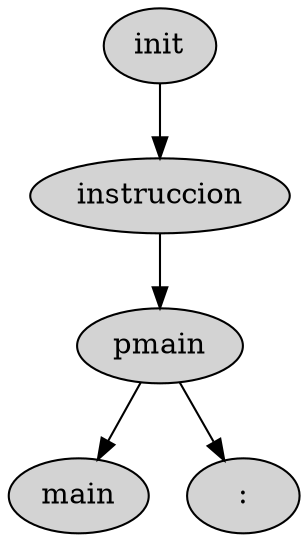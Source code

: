 digraph{ 
321[style = "filled" ; label = "init"] 
320[style = "filled" ; label = "instruccion"] 
317[style = "filled" ; label = "pmain"] 
318[style = "filled" ; label = "main"] 
319[style = "filled" ; label = ":"] 
321->320;
320->317;
317->318;
317->319;

}